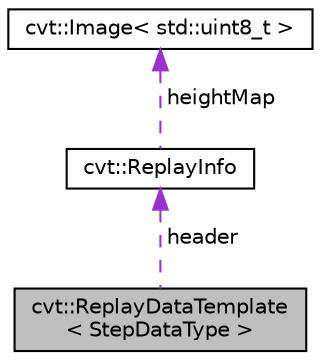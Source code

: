 digraph "cvt::ReplayDataTemplate&lt; StepDataType &gt;"
{
 // LATEX_PDF_SIZE
  edge [fontname="Helvetica",fontsize="10",labelfontname="Helvetica",labelfontsize="10"];
  node [fontname="Helvetica",fontsize="10",shape=record];
  Node1 [label="cvt::ReplayDataTemplate\l\< StepDataType \>",height=0.2,width=0.4,color="black", fillcolor="grey75", style="filled", fontcolor="black",tooltip="Structure that contains ReplayInfo and replay data stored as an Array-of-Structures,..."];
  Node2 -> Node1 [dir="back",color="darkorchid3",fontsize="10",style="dashed",label=" header" ,fontname="Helvetica"];
  Node2 [label="cvt::ReplayInfo",height=0.2,width=0.4,color="black", fillcolor="white", style="filled",URL="$d7/dff/structcvt_1_1ReplayInfo.html",tooltip="General replay metadata common to all replay data structures."];
  Node3 -> Node2 [dir="back",color="darkorchid3",fontsize="10",style="dashed",label=" heightMap" ,fontname="Helvetica"];
  Node3 [label="cvt::Image\< std::uint8_t \>",height=0.2,width=0.4,color="black", fillcolor="white", style="filled",URL="$d2/d1e/structcvt_1_1Image.html",tooltip=" "];
}
